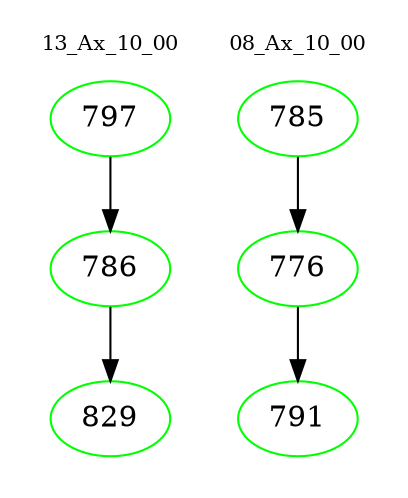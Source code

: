 digraph{
subgraph cluster_0 {
color = white
label = "13_Ax_10_00";
fontsize=10;
T0_797 [label="797", color="green"]
T0_797 -> T0_786 [color="black"]
T0_786 [label="786", color="green"]
T0_786 -> T0_829 [color="black"]
T0_829 [label="829", color="green"]
}
subgraph cluster_1 {
color = white
label = "08_Ax_10_00";
fontsize=10;
T1_785 [label="785", color="green"]
T1_785 -> T1_776 [color="black"]
T1_776 [label="776", color="green"]
T1_776 -> T1_791 [color="black"]
T1_791 [label="791", color="green"]
}
}
